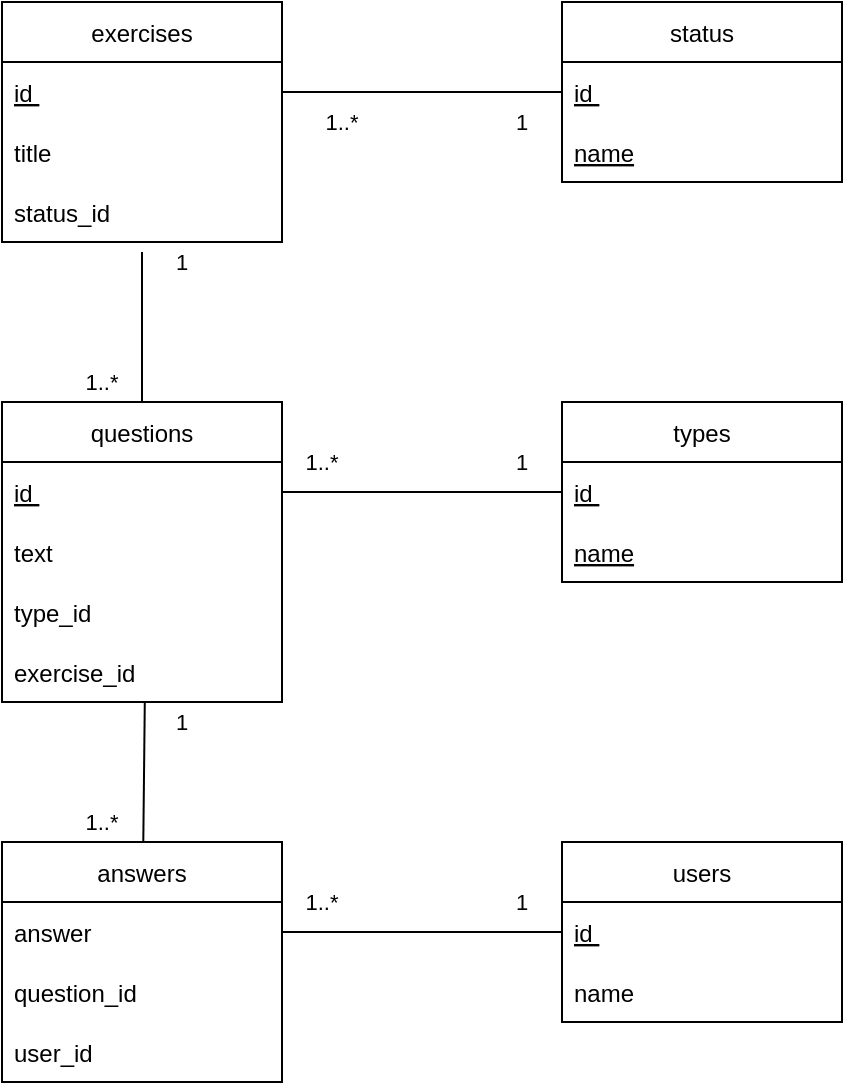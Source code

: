 <mxfile version="15.2.9"><diagram id="jXBnMbHZco6d4-ZB_Ol7" name="Page-1"><mxGraphModel dx="1152" dy="637" grid="1" gridSize="10" guides="1" tooltips="1" connect="1" arrows="1" fold="1" page="1" pageScale="1" pageWidth="827" pageHeight="1169" math="0" shadow="0"><root><mxCell id="0"/><mxCell id="1" parent="0"/><mxCell id="1LJ7KXM1QTSUGch55Po--1" value="exercises" style="swimlane;fontStyle=0;childLayout=stackLayout;horizontal=1;startSize=30;horizontalStack=0;resizeParent=1;resizeParentMax=0;resizeLast=0;collapsible=1;marginBottom=0;" parent="1" vertex="1"><mxGeometry x="50" y="40" width="140" height="120" as="geometry"/></mxCell><mxCell id="1LJ7KXM1QTSUGch55Po--2" value="id " style="text;strokeColor=none;fillColor=none;align=left;verticalAlign=middle;spacingLeft=4;spacingRight=4;overflow=hidden;points=[[0,0.5],[1,0.5]];portConstraint=eastwest;rotatable=0;fontStyle=4" parent="1LJ7KXM1QTSUGch55Po--1" vertex="1"><mxGeometry y="30" width="140" height="30" as="geometry"/></mxCell><mxCell id="1LJ7KXM1QTSUGch55Po--3" value="title" style="text;strokeColor=none;fillColor=none;align=left;verticalAlign=middle;spacingLeft=4;spacingRight=4;overflow=hidden;points=[[0,0.5],[1,0.5]];portConstraint=eastwest;rotatable=0;" parent="1LJ7KXM1QTSUGch55Po--1" vertex="1"><mxGeometry y="60" width="140" height="30" as="geometry"/></mxCell><mxCell id="bD0cD4aQODWKE6yOjRUu-3" value="status_id" style="text;strokeColor=none;fillColor=none;align=left;verticalAlign=middle;spacingLeft=4;spacingRight=4;overflow=hidden;points=[[0,0.5],[1,0.5]];portConstraint=eastwest;rotatable=0;" vertex="1" parent="1LJ7KXM1QTSUGch55Po--1"><mxGeometry y="90" width="140" height="30" as="geometry"/></mxCell><mxCell id="1LJ7KXM1QTSUGch55Po--5" value="questions" style="swimlane;fontStyle=0;childLayout=stackLayout;horizontal=1;startSize=30;horizontalStack=0;resizeParent=1;resizeParentMax=0;resizeLast=0;collapsible=1;marginBottom=0;" parent="1" vertex="1"><mxGeometry x="50" y="240" width="140" height="150" as="geometry"/></mxCell><mxCell id="1LJ7KXM1QTSUGch55Po--6" value="id " style="text;strokeColor=none;fillColor=none;align=left;verticalAlign=middle;spacingLeft=4;spacingRight=4;overflow=hidden;points=[[0,0.5],[1,0.5]];portConstraint=eastwest;rotatable=0;fontStyle=4" parent="1LJ7KXM1QTSUGch55Po--5" vertex="1"><mxGeometry y="30" width="140" height="30" as="geometry"/></mxCell><mxCell id="1LJ7KXM1QTSUGch55Po--7" value="text" style="text;strokeColor=none;fillColor=none;align=left;verticalAlign=middle;spacingLeft=4;spacingRight=4;overflow=hidden;points=[[0,0.5],[1,0.5]];portConstraint=eastwest;rotatable=0;" parent="1LJ7KXM1QTSUGch55Po--5" vertex="1"><mxGeometry y="60" width="140" height="30" as="geometry"/></mxCell><mxCell id="bD0cD4aQODWKE6yOjRUu-4" value="type_id" style="text;strokeColor=none;fillColor=none;align=left;verticalAlign=middle;spacingLeft=4;spacingRight=4;overflow=hidden;points=[[0,0.5],[1,0.5]];portConstraint=eastwest;rotatable=0;" vertex="1" parent="1LJ7KXM1QTSUGch55Po--5"><mxGeometry y="90" width="140" height="30" as="geometry"/></mxCell><mxCell id="bD0cD4aQODWKE6yOjRUu-6" value="exercise_id" style="text;strokeColor=none;fillColor=none;align=left;verticalAlign=middle;spacingLeft=4;spacingRight=4;overflow=hidden;points=[[0,0.5],[1,0.5]];portConstraint=eastwest;rotatable=0;" vertex="1" parent="1LJ7KXM1QTSUGch55Po--5"><mxGeometry y="120" width="140" height="30" as="geometry"/></mxCell><mxCell id="1LJ7KXM1QTSUGch55Po--8" value="status" style="swimlane;fontStyle=0;childLayout=stackLayout;horizontal=1;startSize=30;horizontalStack=0;resizeParent=1;resizeParentMax=0;resizeLast=0;collapsible=1;marginBottom=0;" parent="1" vertex="1"><mxGeometry x="330" y="40" width="140" height="90" as="geometry"/></mxCell><mxCell id="1LJ7KXM1QTSUGch55Po--9" value="id " style="text;strokeColor=none;fillColor=none;align=left;verticalAlign=middle;spacingLeft=4;spacingRight=4;overflow=hidden;points=[[0,0.5],[1,0.5]];portConstraint=eastwest;rotatable=0;fontStyle=4" parent="1LJ7KXM1QTSUGch55Po--8" vertex="1"><mxGeometry y="30" width="140" height="30" as="geometry"/></mxCell><mxCell id="1LJ7KXM1QTSUGch55Po--10" value="name" style="text;strokeColor=none;fillColor=none;align=left;verticalAlign=middle;spacingLeft=4;spacingRight=4;overflow=hidden;points=[[0,0.5],[1,0.5]];portConstraint=eastwest;rotatable=0;fontStyle=4" parent="1LJ7KXM1QTSUGch55Po--8" vertex="1"><mxGeometry y="60" width="140" height="30" as="geometry"/></mxCell><mxCell id="1LJ7KXM1QTSUGch55Po--11" value="types" style="swimlane;fontStyle=0;childLayout=stackLayout;horizontal=1;startSize=30;horizontalStack=0;resizeParent=1;resizeParentMax=0;resizeLast=0;collapsible=1;marginBottom=0;" parent="1" vertex="1"><mxGeometry x="330" y="240" width="140" height="90" as="geometry"/></mxCell><mxCell id="1LJ7KXM1QTSUGch55Po--12" value="id " style="text;strokeColor=none;fillColor=none;align=left;verticalAlign=middle;spacingLeft=4;spacingRight=4;overflow=hidden;points=[[0,0.5],[1,0.5]];portConstraint=eastwest;rotatable=0;fontStyle=4" parent="1LJ7KXM1QTSUGch55Po--11" vertex="1"><mxGeometry y="30" width="140" height="30" as="geometry"/></mxCell><mxCell id="1LJ7KXM1QTSUGch55Po--13" value="name" style="text;strokeColor=none;fillColor=none;align=left;verticalAlign=middle;spacingLeft=4;spacingRight=4;overflow=hidden;points=[[0,0.5],[1,0.5]];portConstraint=eastwest;rotatable=0;fontStyle=4" parent="1LJ7KXM1QTSUGch55Po--11" vertex="1"><mxGeometry y="60" width="140" height="30" as="geometry"/></mxCell><mxCell id="1LJ7KXM1QTSUGch55Po--14" value="users" style="swimlane;fontStyle=0;childLayout=stackLayout;horizontal=1;startSize=30;horizontalStack=0;resizeParent=1;resizeParentMax=0;resizeLast=0;collapsible=1;marginBottom=0;" parent="1" vertex="1"><mxGeometry x="330" y="460" width="140" height="90" as="geometry"/></mxCell><mxCell id="1LJ7KXM1QTSUGch55Po--15" value="id " style="text;strokeColor=none;fillColor=none;align=left;verticalAlign=middle;spacingLeft=4;spacingRight=4;overflow=hidden;points=[[0,0.5],[1,0.5]];portConstraint=eastwest;rotatable=0;fontStyle=4" parent="1LJ7KXM1QTSUGch55Po--14" vertex="1"><mxGeometry y="30" width="140" height="30" as="geometry"/></mxCell><mxCell id="1LJ7KXM1QTSUGch55Po--16" value="name" style="text;strokeColor=none;fillColor=none;align=left;verticalAlign=middle;spacingLeft=4;spacingRight=4;overflow=hidden;points=[[0,0.5],[1,0.5]];portConstraint=eastwest;rotatable=0;fontStyle=0" parent="1LJ7KXM1QTSUGch55Po--14" vertex="1"><mxGeometry y="60" width="140" height="30" as="geometry"/></mxCell><mxCell id="1LJ7KXM1QTSUGch55Po--17" value="answers" style="swimlane;fontStyle=0;childLayout=stackLayout;horizontal=1;startSize=30;horizontalStack=0;resizeParent=1;resizeParentMax=0;resizeLast=0;collapsible=1;marginBottom=0;" parent="1" vertex="1"><mxGeometry x="50" y="460" width="140" height="120" as="geometry"/></mxCell><mxCell id="1LJ7KXM1QTSUGch55Po--19" value="answer" style="text;strokeColor=none;fillColor=none;align=left;verticalAlign=middle;spacingLeft=4;spacingRight=4;overflow=hidden;points=[[0,0.5],[1,0.5]];portConstraint=eastwest;rotatable=0;" parent="1LJ7KXM1QTSUGch55Po--17" vertex="1"><mxGeometry y="30" width="140" height="30" as="geometry"/></mxCell><mxCell id="bD0cD4aQODWKE6yOjRUu-1" value="question_id" style="text;strokeColor=none;fillColor=none;align=left;verticalAlign=middle;spacingLeft=4;spacingRight=4;overflow=hidden;points=[[0,0.5],[1,0.5]];portConstraint=eastwest;rotatable=0;" vertex="1" parent="1LJ7KXM1QTSUGch55Po--17"><mxGeometry y="60" width="140" height="30" as="geometry"/></mxCell><mxCell id="bD0cD4aQODWKE6yOjRUu-2" value="user_id" style="text;strokeColor=none;fillColor=none;align=left;verticalAlign=middle;spacingLeft=4;spacingRight=4;overflow=hidden;points=[[0,0.5],[1,0.5]];portConstraint=eastwest;rotatable=0;" vertex="1" parent="1LJ7KXM1QTSUGch55Po--17"><mxGeometry y="90" width="140" height="30" as="geometry"/></mxCell><mxCell id="1LJ7KXM1QTSUGch55Po--24" value="" style="endArrow=none;html=1;entryX=0;entryY=0.5;entryDx=0;entryDy=0;exitX=1;exitY=0.5;exitDx=0;exitDy=0;" parent="1" source="1LJ7KXM1QTSUGch55Po--2" target="1LJ7KXM1QTSUGch55Po--9" edge="1"><mxGeometry width="50" height="50" relative="1" as="geometry"><mxPoint x="230" y="160" as="sourcePoint"/><mxPoint x="280" y="110" as="targetPoint"/></mxGeometry></mxCell><mxCell id="1LJ7KXM1QTSUGch55Po--25" value="" style="endArrow=none;html=1;entryX=0;entryY=0.5;entryDx=0;entryDy=0;exitX=1;exitY=0.5;exitDx=0;exitDy=0;" parent="1" source="1LJ7KXM1QTSUGch55Po--19" target="1LJ7KXM1QTSUGch55Po--15" edge="1"><mxGeometry width="50" height="50" relative="1" as="geometry"><mxPoint x="200" y="500" as="sourcePoint"/><mxPoint x="330" y="500" as="targetPoint"/></mxGeometry></mxCell><mxCell id="1LJ7KXM1QTSUGch55Po--26" value="" style="endArrow=none;html=1;entryX=0;entryY=0.5;entryDx=0;entryDy=0;" parent="1" source="1LJ7KXM1QTSUGch55Po--6" target="1LJ7KXM1QTSUGch55Po--12" edge="1"><mxGeometry width="50" height="50" relative="1" as="geometry"><mxPoint x="200" y="274.5" as="sourcePoint"/><mxPoint x="330" y="274.5" as="targetPoint"/></mxGeometry></mxCell><mxCell id="1LJ7KXM1QTSUGch55Po--27" value="" style="endArrow=none;html=1;entryX=0.5;entryY=0;entryDx=0;entryDy=0;exitX=0;exitY=0.25;exitDx=0;exitDy=0;" parent="1" source="1LJ7KXM1QTSUGch55Po--34" target="1LJ7KXM1QTSUGch55Po--5" edge="1"><mxGeometry width="50" height="50" relative="1" as="geometry"><mxPoint x="120" y="160" as="sourcePoint"/><mxPoint x="120" y="185" as="targetPoint"/></mxGeometry></mxCell><mxCell id="1LJ7KXM1QTSUGch55Po--30" value="" style="endArrow=none;html=1;entryX=0.51;entryY=0.989;entryDx=0;entryDy=0;entryPerimeter=0;" parent="1" source="1LJ7KXM1QTSUGch55Po--17" target="bD0cD4aQODWKE6yOjRUu-6" edge="1"><mxGeometry width="50" height="50" relative="1" as="geometry"><mxPoint x="130.2" y="203.48" as="sourcePoint"/><mxPoint x="120" y="360" as="targetPoint"/></mxGeometry></mxCell><mxCell id="1LJ7KXM1QTSUGch55Po--31" value="&lt;font style=&quot;font-size: 11px&quot;&gt;1&lt;/font&gt;" style="text;html=1;strokeColor=none;fillColor=none;align=center;verticalAlign=middle;whiteSpace=wrap;rounded=0;" parent="1" vertex="1"><mxGeometry x="290" y="90" width="40" height="20" as="geometry"/></mxCell><mxCell id="1LJ7KXM1QTSUGch55Po--33" value="&lt;font style=&quot;font-size: 11px&quot;&gt;1..*&lt;/font&gt;" style="text;html=1;strokeColor=none;fillColor=none;align=center;verticalAlign=middle;whiteSpace=wrap;rounded=0;" parent="1" vertex="1"><mxGeometry x="200" y="90" width="40" height="20" as="geometry"/></mxCell><mxCell id="1LJ7KXM1QTSUGch55Po--34" value="&lt;font style=&quot;font-size: 11px&quot;&gt;1&lt;/font&gt;" style="text;html=1;strokeColor=none;fillColor=none;align=center;verticalAlign=middle;whiteSpace=wrap;rounded=0;" parent="1" vertex="1"><mxGeometry x="120" y="160" width="40" height="20" as="geometry"/></mxCell><mxCell id="1LJ7KXM1QTSUGch55Po--35" value="&lt;font style=&quot;font-size: 11px&quot;&gt;1..*&lt;/font&gt;" style="text;html=1;strokeColor=none;fillColor=none;align=center;verticalAlign=middle;whiteSpace=wrap;rounded=0;" parent="1" vertex="1"><mxGeometry x="80" y="220" width="40" height="20" as="geometry"/></mxCell><mxCell id="1LJ7KXM1QTSUGch55Po--36" value="&lt;font style=&quot;font-size: 11px&quot;&gt;1..*&lt;/font&gt;" style="text;html=1;strokeColor=none;fillColor=none;align=center;verticalAlign=middle;whiteSpace=wrap;rounded=0;" parent="1" vertex="1"><mxGeometry x="190" y="260" width="40" height="20" as="geometry"/></mxCell><mxCell id="1LJ7KXM1QTSUGch55Po--37" value="&lt;font style=&quot;font-size: 11px&quot;&gt;1&lt;/font&gt;" style="text;html=1;strokeColor=none;fillColor=none;align=center;verticalAlign=middle;whiteSpace=wrap;rounded=0;" parent="1" vertex="1"><mxGeometry x="290" y="260" width="40" height="20" as="geometry"/></mxCell><mxCell id="1LJ7KXM1QTSUGch55Po--38" value="&lt;font style=&quot;font-size: 11px&quot;&gt;1..*&lt;/font&gt;" style="text;html=1;strokeColor=none;fillColor=none;align=center;verticalAlign=middle;whiteSpace=wrap;rounded=0;" parent="1" vertex="1"><mxGeometry x="80" y="440" width="40" height="20" as="geometry"/></mxCell><mxCell id="1LJ7KXM1QTSUGch55Po--39" value="&lt;font style=&quot;font-size: 11px&quot;&gt;1&lt;/font&gt;" style="text;html=1;strokeColor=none;fillColor=none;align=center;verticalAlign=middle;whiteSpace=wrap;rounded=0;" parent="1" vertex="1"><mxGeometry x="120" y="390" width="40" height="20" as="geometry"/></mxCell><mxCell id="1LJ7KXM1QTSUGch55Po--40" value="&lt;font style=&quot;font-size: 11px&quot;&gt;1..*&lt;/font&gt;" style="text;html=1;strokeColor=none;fillColor=none;align=center;verticalAlign=middle;whiteSpace=wrap;rounded=0;" parent="1" vertex="1"><mxGeometry x="190" y="480" width="40" height="20" as="geometry"/></mxCell><mxCell id="1LJ7KXM1QTSUGch55Po--41" value="&lt;font style=&quot;font-size: 11px&quot;&gt;1&lt;/font&gt;" style="text;html=1;strokeColor=none;fillColor=none;align=center;verticalAlign=middle;whiteSpace=wrap;rounded=0;" parent="1" vertex="1"><mxGeometry x="290" y="480" width="40" height="20" as="geometry"/></mxCell></root></mxGraphModel></diagram></mxfile>